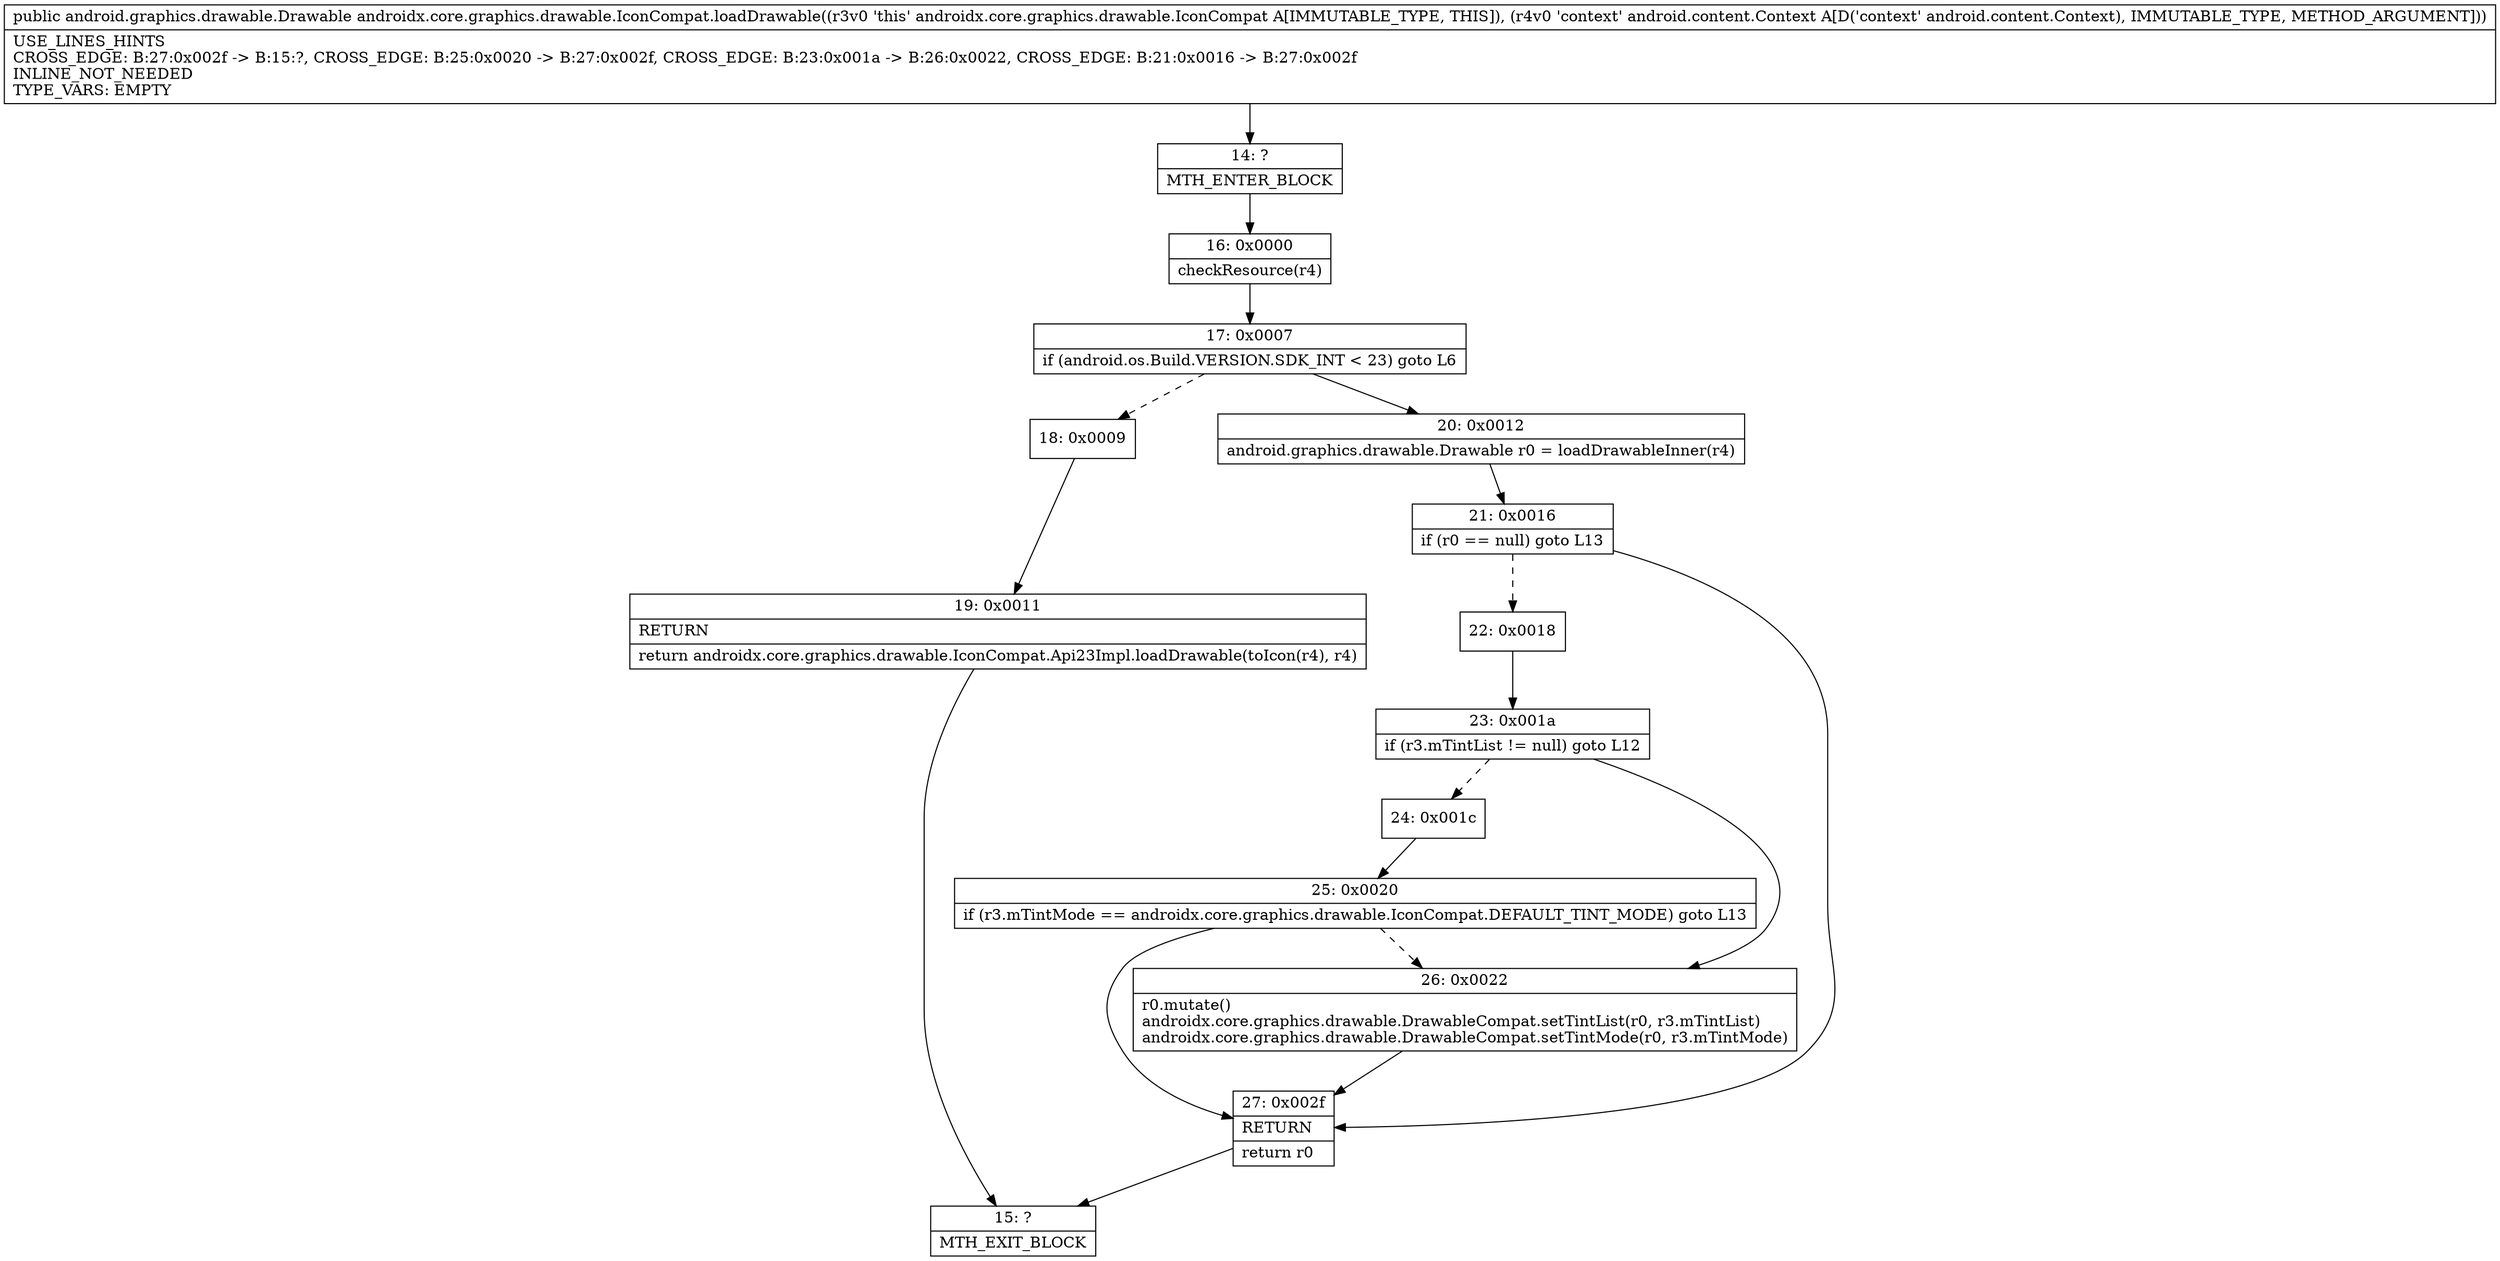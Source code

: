 digraph "CFG forandroidx.core.graphics.drawable.IconCompat.loadDrawable(Landroid\/content\/Context;)Landroid\/graphics\/drawable\/Drawable;" {
Node_14 [shape=record,label="{14\:\ ?|MTH_ENTER_BLOCK\l}"];
Node_16 [shape=record,label="{16\:\ 0x0000|checkResource(r4)\l}"];
Node_17 [shape=record,label="{17\:\ 0x0007|if (android.os.Build.VERSION.SDK_INT \< 23) goto L6\l}"];
Node_18 [shape=record,label="{18\:\ 0x0009}"];
Node_19 [shape=record,label="{19\:\ 0x0011|RETURN\l|return androidx.core.graphics.drawable.IconCompat.Api23Impl.loadDrawable(toIcon(r4), r4)\l}"];
Node_15 [shape=record,label="{15\:\ ?|MTH_EXIT_BLOCK\l}"];
Node_20 [shape=record,label="{20\:\ 0x0012|android.graphics.drawable.Drawable r0 = loadDrawableInner(r4)\l}"];
Node_21 [shape=record,label="{21\:\ 0x0016|if (r0 == null) goto L13\l}"];
Node_22 [shape=record,label="{22\:\ 0x0018}"];
Node_23 [shape=record,label="{23\:\ 0x001a|if (r3.mTintList != null) goto L12\l}"];
Node_24 [shape=record,label="{24\:\ 0x001c}"];
Node_25 [shape=record,label="{25\:\ 0x0020|if (r3.mTintMode == androidx.core.graphics.drawable.IconCompat.DEFAULT_TINT_MODE) goto L13\l}"];
Node_26 [shape=record,label="{26\:\ 0x0022|r0.mutate()\landroidx.core.graphics.drawable.DrawableCompat.setTintList(r0, r3.mTintList)\landroidx.core.graphics.drawable.DrawableCompat.setTintMode(r0, r3.mTintMode)\l}"];
Node_27 [shape=record,label="{27\:\ 0x002f|RETURN\l|return r0\l}"];
MethodNode[shape=record,label="{public android.graphics.drawable.Drawable androidx.core.graphics.drawable.IconCompat.loadDrawable((r3v0 'this' androidx.core.graphics.drawable.IconCompat A[IMMUTABLE_TYPE, THIS]), (r4v0 'context' android.content.Context A[D('context' android.content.Context), IMMUTABLE_TYPE, METHOD_ARGUMENT]))  | USE_LINES_HINTS\lCROSS_EDGE: B:27:0x002f \-\> B:15:?, CROSS_EDGE: B:25:0x0020 \-\> B:27:0x002f, CROSS_EDGE: B:23:0x001a \-\> B:26:0x0022, CROSS_EDGE: B:21:0x0016 \-\> B:27:0x002f\lINLINE_NOT_NEEDED\lTYPE_VARS: EMPTY\l}"];
MethodNode -> Node_14;Node_14 -> Node_16;
Node_16 -> Node_17;
Node_17 -> Node_18[style=dashed];
Node_17 -> Node_20;
Node_18 -> Node_19;
Node_19 -> Node_15;
Node_20 -> Node_21;
Node_21 -> Node_22[style=dashed];
Node_21 -> Node_27;
Node_22 -> Node_23;
Node_23 -> Node_24[style=dashed];
Node_23 -> Node_26;
Node_24 -> Node_25;
Node_25 -> Node_26[style=dashed];
Node_25 -> Node_27;
Node_26 -> Node_27;
Node_27 -> Node_15;
}

